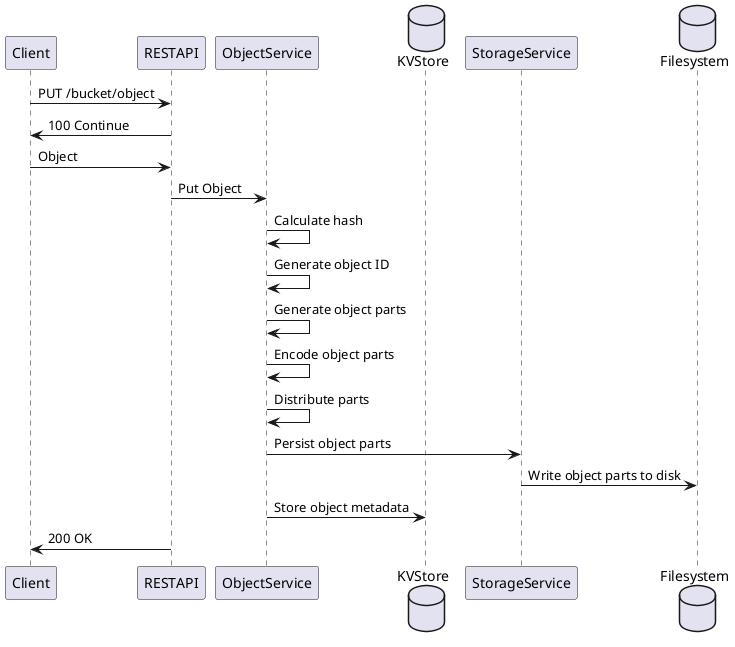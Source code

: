 @startuml
participant Client
participant RESTAPI
participant ObjectService
database KVStore
participant StorageService
database Filesystem

Client -> RESTAPI: PUT /bucket/object
RESTAPI -> Client: 100 Continue
Client -> RESTAPI: Object 
RESTAPI -> ObjectService: Put Object
ObjectService -> ObjectService: Calculate hash
ObjectService -> ObjectService: Generate object ID
ObjectService -> ObjectService: Generate object parts
ObjectService -> ObjectService: Encode object parts
ObjectService -> ObjectService: Distribute parts
ObjectService -> StorageService: Persist object parts
StorageService -> Filesystem: Write object parts to disk
ObjectService -> KVStore: Store object metadata
RESTAPI -> Client: 200 OK
@enduml
